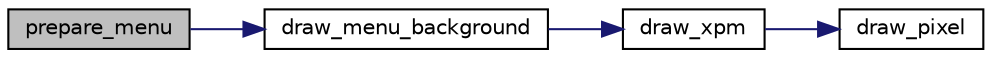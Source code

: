 digraph "prepare_menu"
{
 // LATEX_PDF_SIZE
  edge [fontname="Helvetica",fontsize="10",labelfontname="Helvetica",labelfontsize="10"];
  node [fontname="Helvetica",fontsize="10",shape=record];
  rankdir="LR";
  Node1 [label="prepare_menu",height=0.2,width=0.4,color="black", fillcolor="grey75", style="filled", fontcolor="black",tooltip="Prepares the menu."];
  Node1 -> Node2 [color="midnightblue",fontsize="10",style="solid",fontname="Helvetica"];
  Node2 [label="draw_menu_background",height=0.2,width=0.4,color="black", fillcolor="white", style="filled",URL="$sprite_8c.html#aa89cd8bc0c4fdd050097c033495989df",tooltip="Draws the menu background on the background buffer."];
  Node2 -> Node3 [color="midnightblue",fontsize="10",style="solid",fontname="Helvetica"];
  Node3 [label="draw_xpm",height=0.2,width=0.4,color="black", fillcolor="white", style="filled",URL="$sprite_8c.html#a432d4502a05a1025f30948e4dbcd88b2",tooltip="Draws an xpm according to some parameters."];
  Node3 -> Node4 [color="midnightblue",fontsize="10",style="solid",fontname="Helvetica"];
  Node4 [label="draw_pixel",height=0.2,width=0.4,color="black", fillcolor="white", style="filled",URL="$video_8c.html#ac4898edce27b7b51b297128384e113be",tooltip="//Function which draws one pixel on the screen with the desired color, in the desired buffer"];
}
